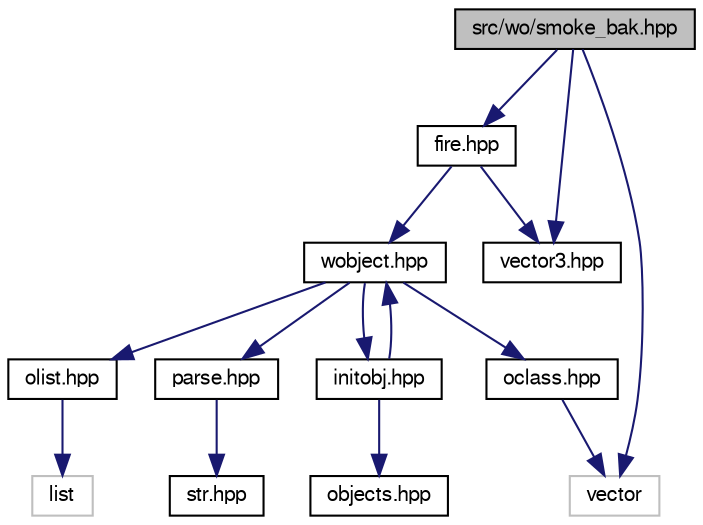 digraph "src/wo/smoke_bak.hpp"
{
 // LATEX_PDF_SIZE
  bgcolor="transparent";
  edge [fontname="FreeSans",fontsize="10",labelfontname="FreeSans",labelfontsize="10"];
  node [fontname="FreeSans",fontsize="10",shape=record];
  Node1 [label="src/wo/smoke_bak.hpp",height=0.2,width=0.4,color="black", fillcolor="grey75", style="filled", fontcolor="black",tooltip=" "];
  Node1 -> Node2 [color="midnightblue",fontsize="10",style="solid",fontname="FreeSans"];
  Node2 [label="vector3.hpp",height=0.2,width=0.4,color="black",URL="$a00137.html",tooltip=" "];
  Node1 -> Node3 [color="midnightblue",fontsize="10",style="solid",fontname="FreeSans"];
  Node3 [label="vector",height=0.2,width=0.4,color="grey75",tooltip=" "];
  Node1 -> Node4 [color="midnightblue",fontsize="10",style="solid",fontname="FreeSans"];
  Node4 [label="fire.hpp",height=0.2,width=0.4,color="black",URL="$a00446.html",tooltip=" "];
  Node4 -> Node5 [color="midnightblue",fontsize="10",style="solid",fontname="FreeSans"];
  Node5 [label="wobject.hpp",height=0.2,width=0.4,color="black",URL="$a00866.html",tooltip=" "];
  Node5 -> Node6 [color="midnightblue",fontsize="10",style="solid",fontname="FreeSans"];
  Node6 [label="oclass.hpp",height=0.2,width=0.4,color="black",URL="$a00626.html",tooltip=" "];
  Node6 -> Node3 [color="midnightblue",fontsize="10",style="solid",fontname="FreeSans"];
  Node5 -> Node7 [color="midnightblue",fontsize="10",style="solid",fontname="FreeSans"];
  Node7 [label="olist.hpp",height=0.2,width=0.4,color="black",URL="$a00632.html",tooltip=" "];
  Node7 -> Node8 [color="midnightblue",fontsize="10",style="solid",fontname="FreeSans"];
  Node8 [label="list",height=0.2,width=0.4,color="grey75",tooltip=" "];
  Node5 -> Node9 [color="midnightblue",fontsize="10",style="solid",fontname="FreeSans"];
  Node9 [label="parse.hpp",height=0.2,width=0.4,color="black",URL="$a00638.html",tooltip=" "];
  Node9 -> Node10 [color="midnightblue",fontsize="10",style="solid",fontname="FreeSans"];
  Node10 [label="str.hpp",height=0.2,width=0.4,color="black",URL="$a00179.html",tooltip=" "];
  Node5 -> Node11 [color="midnightblue",fontsize="10",style="solid",fontname="FreeSans"];
  Node11 [label="initobj.hpp",height=0.2,width=0.4,color="black",URL="$a00554.html",tooltip=" "];
  Node11 -> Node12 [color="midnightblue",fontsize="10",style="solid",fontname="FreeSans"];
  Node12 [label="objects.hpp",height=0.2,width=0.4,color="black",URL="$a00620.html",tooltip=" "];
  Node11 -> Node5 [color="midnightblue",fontsize="10",style="solid",fontname="FreeSans"];
  Node4 -> Node2 [color="midnightblue",fontsize="10",style="solid",fontname="FreeSans"];
}
